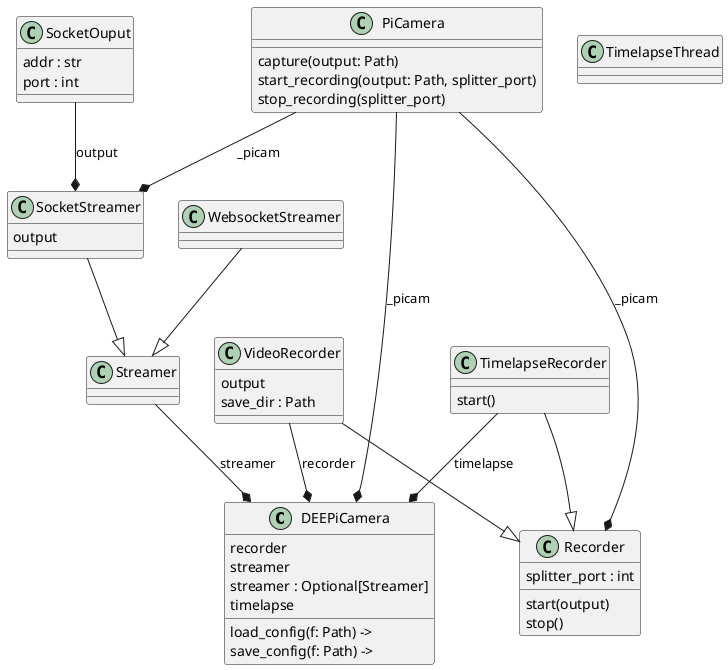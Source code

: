 @startuml classes_deepicamera
set namespaceSeparator none
class "DEEPiCamera" as deepicamera.DEEPiCamera {
  recorder
  streamer
  streamer : Optional[Streamer]
  timelapse
  load_config(f: Path) -> 
  save_config(f: Path) -> 
}
class "PiCamera" as deepicamera.PiCamera {
  capture(output: Path)
  start_recording(output: Path, splitter_port)
  stop_recording(splitter_port)
}
class "Recorder" as deepicamera.Recorder {
  splitter_port : int
  start(output)
  stop()
}
class "SocketOuput" as deepicamera.SocketOuput {
  addr : str
  port : int
}
class "SocketStreamer" as deepicamera.SocketStreamer {
  output
}
class "Streamer" as deepicamera.Streamer {
}
class "TimelapseRecorder" as deepicamera.TimelapseRecorder {
  start()
}
class "TimelapseThread" as deepicamera.TimelapseThread {
}
class "VideoRecorder" as deepicamera.VideoRecorder {
  output
  save_dir : Path
}
class "WebsocketStreamer" as deepicamera.WebsocketStreamer {
}
deepicamera.SocketStreamer --|> deepicamera.Streamer
deepicamera.TimelapseRecorder --|> deepicamera.Recorder
deepicamera.VideoRecorder --|> deepicamera.Recorder
deepicamera.WebsocketStreamer --|> deepicamera.Streamer
deepicamera.PiCamera --* deepicamera.DEEPiCamera : _picam
deepicamera.PiCamera --* deepicamera.Recorder : _picam
deepicamera.PiCamera --* deepicamera.SocketStreamer : _picam
deepicamera.SocketOuput --* deepicamera.SocketStreamer : output
deepicamera.Streamer --* deepicamera.DEEPiCamera : streamer
deepicamera.TimelapseRecorder --* deepicamera.DEEPiCamera : timelapse
deepicamera.VideoRecorder --* deepicamera.DEEPiCamera : recorder
@enduml
